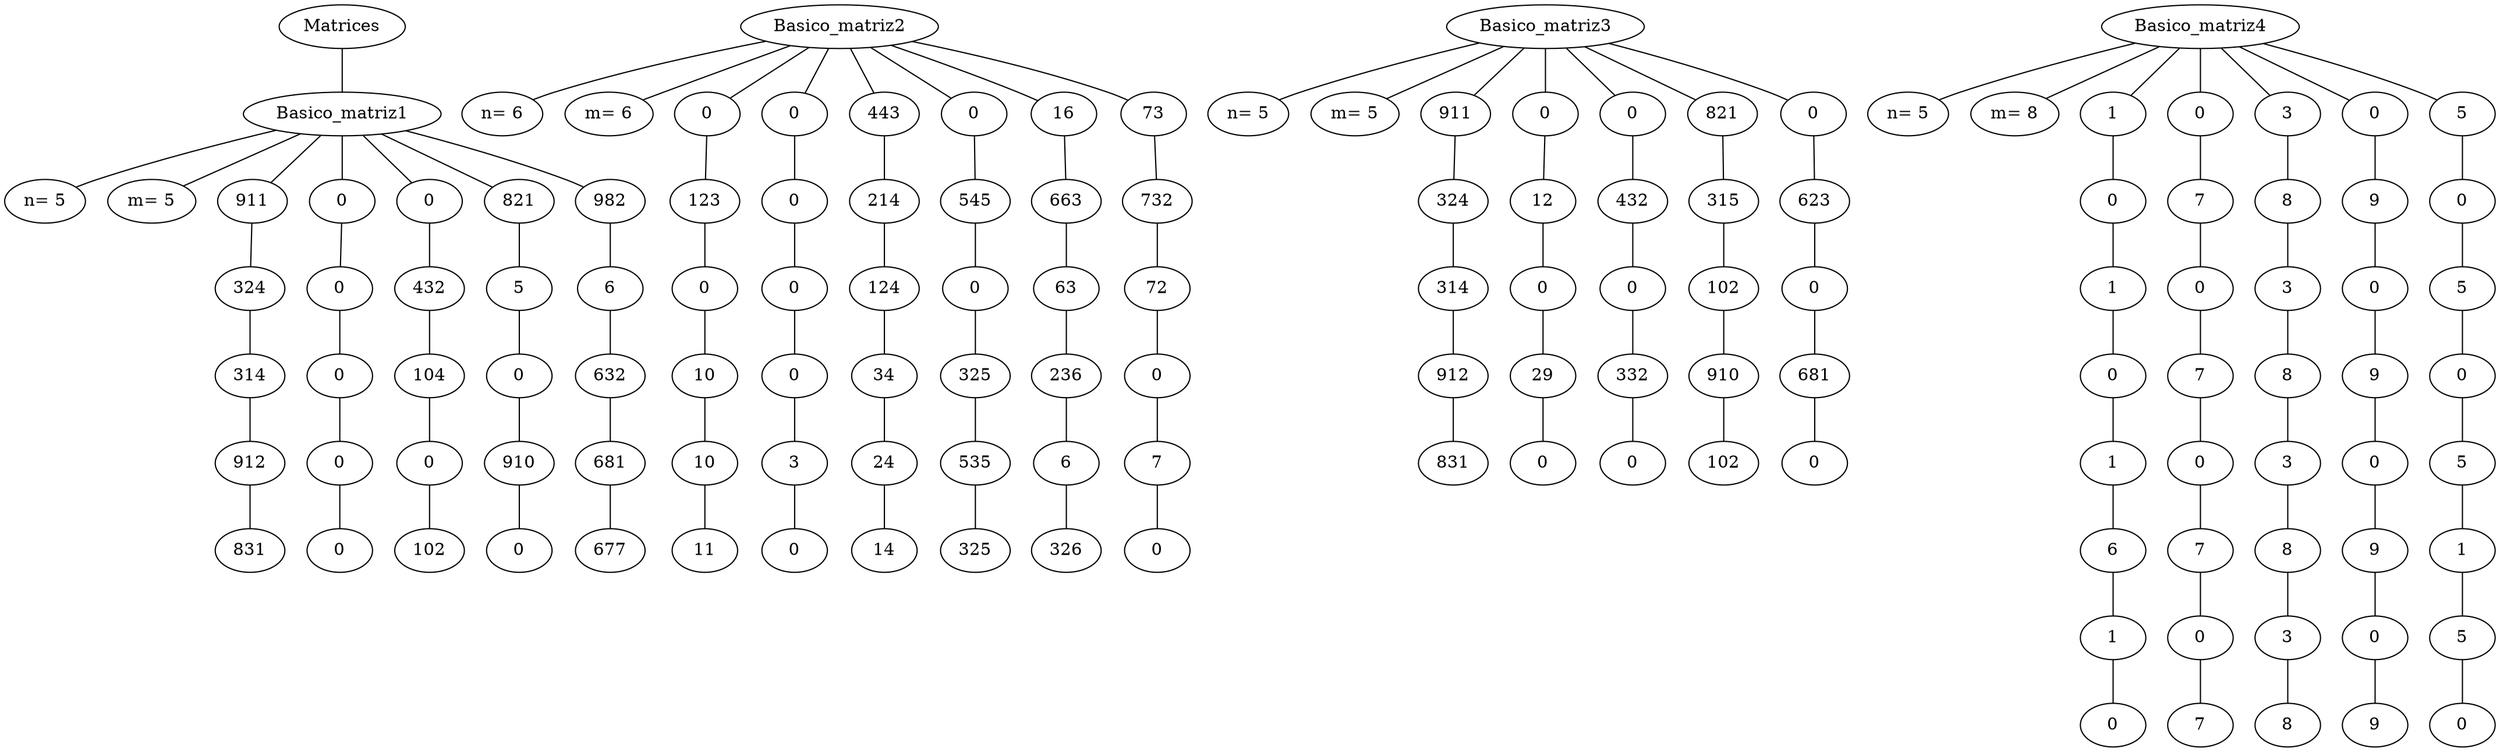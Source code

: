 digraph G {
    rankdir=TB;
    node [shape=ellipse];
    edge [dir=none];
    Matrices -> Basico_matriz1;
     {
        n0 [label="n= 5"];
        m0 [label="m= 5"];
        cell_0_0_0 [label="911"];
        cell_0_0_1 [label="0"];
        cell_0_0_2 [label="0"];
        cell_0_0_3 [label="821"];
        cell_0_0_4 [label="982"];
        cell_0_1_0 [label="324"];
        cell_0_1_1 [label="0"];
        cell_0_1_2 [label="432"];
        cell_0_1_3 [label="5"];
        cell_0_1_4 [label="6"];
        cell_0_2_0 [label="314"];
        cell_0_2_1 [label="0"];
        cell_0_2_2 [label="104"];
        cell_0_2_3 [label="0"];
        cell_0_2_4 [label="632"];
        cell_0_3_0 [label="912"];
        cell_0_3_1 [label="0"];
        cell_0_3_2 [label="0"];
        cell_0_3_3 [label="910"];
        cell_0_3_4 [label="681"];
        cell_0_4_0 [label="831"];
        cell_0_4_1 [label="0"];
        cell_0_4_2 [label="102"];
        cell_0_4_3 [label="0"];
        cell_0_4_4 [label="677"];
        cell_0_0_0 -> cell_0_1_0 [constraint=true];
        cell_0_1_0 -> cell_0_2_0 [constraint=true];
        cell_0_2_0 -> cell_0_3_0 [constraint=true];
        cell_0_3_0 -> cell_0_4_0 [constraint=true];
        cell_0_0_1 -> cell_0_1_1 [constraint=true];
        cell_0_1_1 -> cell_0_2_1 [constraint=true];
        cell_0_2_1 -> cell_0_3_1 [constraint=true];
        cell_0_3_1 -> cell_0_4_1 [constraint=true];
        cell_0_0_2 -> cell_0_1_2 [constraint=true];
        cell_0_1_2 -> cell_0_2_2 [constraint=true];
        cell_0_2_2 -> cell_0_3_2 [constraint=true];
        cell_0_3_2 -> cell_0_4_2 [constraint=true];
        cell_0_0_3 -> cell_0_1_3 [constraint=true];
        cell_0_1_3 -> cell_0_2_3 [constraint=true];
        cell_0_2_3 -> cell_0_3_3 [constraint=true];
        cell_0_3_3 -> cell_0_4_3 [constraint=true];
        cell_0_0_4 -> cell_0_1_4 [constraint=true];
        cell_0_1_4 -> cell_0_2_4 [constraint=true];
        cell_0_2_4 -> cell_0_3_4 [constraint=true];
        cell_0_3_4 -> cell_0_4_4 [constraint=true];
    Basico_matriz1 -> cell_0_0_0;
    Basico_matriz1 -> cell_0_0_1;
    Basico_matriz1 -> cell_0_0_2;
    Basico_matriz1 -> cell_0_0_3;
    Basico_matriz1 -> cell_0_0_4;
    }
    Basico_matriz1 -> n0;
    Basico_matriz1 -> m0;
     {
        n1 [label="n= 6"];
        m1 [label="m= 6"];
        cell_1_0_0 [label="0"];
        cell_1_0_1 [label="0"];
        cell_1_0_2 [label="443"];
        cell_1_0_3 [label="0"];
        cell_1_0_4 [label="16"];
        cell_1_0_5 [label="73"];
        cell_1_1_0 [label="123"];
        cell_1_1_1 [label="0"];
        cell_1_1_2 [label="214"];
        cell_1_1_3 [label="545"];
        cell_1_1_4 [label="663"];
        cell_1_1_5 [label="732"];
        cell_1_2_0 [label="0"];
        cell_1_2_1 [label="0"];
        cell_1_2_2 [label="124"];
        cell_1_2_3 [label="0"];
        cell_1_2_4 [label="63"];
        cell_1_2_5 [label="72"];
        cell_1_3_0 [label="10"];
        cell_1_3_1 [label="0"];
        cell_1_3_2 [label="34"];
        cell_1_3_3 [label="325"];
        cell_1_3_4 [label="236"];
        cell_1_3_5 [label="0"];
        cell_1_4_0 [label="10"];
        cell_1_4_1 [label="3"];
        cell_1_4_2 [label="24"];
        cell_1_4_3 [label="535"];
        cell_1_4_4 [label="6"];
        cell_1_4_5 [label="7"];
        cell_1_5_0 [label="11"];
        cell_1_5_1 [label="0"];
        cell_1_5_2 [label="14"];
        cell_1_5_3 [label="325"];
        cell_1_5_4 [label="326"];
        cell_1_5_5 [label="0"];
        cell_1_0_0 -> cell_1_1_0 [constraint=true];
        cell_1_1_0 -> cell_1_2_0 [constraint=true];
        cell_1_2_0 -> cell_1_3_0 [constraint=true];
        cell_1_3_0 -> cell_1_4_0 [constraint=true];
        cell_1_4_0 -> cell_1_5_0 [constraint=true];
        cell_1_0_1 -> cell_1_1_1 [constraint=true];
        cell_1_1_1 -> cell_1_2_1 [constraint=true];
        cell_1_2_1 -> cell_1_3_1 [constraint=true];
        cell_1_3_1 -> cell_1_4_1 [constraint=true];
        cell_1_4_1 -> cell_1_5_1 [constraint=true];
        cell_1_0_2 -> cell_1_1_2 [constraint=true];
        cell_1_1_2 -> cell_1_2_2 [constraint=true];
        cell_1_2_2 -> cell_1_3_2 [constraint=true];
        cell_1_3_2 -> cell_1_4_2 [constraint=true];
        cell_1_4_2 -> cell_1_5_2 [constraint=true];
        cell_1_0_3 -> cell_1_1_3 [constraint=true];
        cell_1_1_3 -> cell_1_2_3 [constraint=true];
        cell_1_2_3 -> cell_1_3_3 [constraint=true];
        cell_1_3_3 -> cell_1_4_3 [constraint=true];
        cell_1_4_3 -> cell_1_5_3 [constraint=true];
        cell_1_0_4 -> cell_1_1_4 [constraint=true];
        cell_1_1_4 -> cell_1_2_4 [constraint=true];
        cell_1_2_4 -> cell_1_3_4 [constraint=true];
        cell_1_3_4 -> cell_1_4_4 [constraint=true];
        cell_1_4_4 -> cell_1_5_4 [constraint=true];
        cell_1_0_5 -> cell_1_1_5 [constraint=true];
        cell_1_1_5 -> cell_1_2_5 [constraint=true];
        cell_1_2_5 -> cell_1_3_5 [constraint=true];
        cell_1_3_5 -> cell_1_4_5 [constraint=true];
        cell_1_4_5 -> cell_1_5_5 [constraint=true];
    Basico_matriz2 -> cell_1_0_0;
    Basico_matriz2 -> cell_1_0_1;
    Basico_matriz2 -> cell_1_0_2;
    Basico_matriz2 -> cell_1_0_3;
    Basico_matriz2 -> cell_1_0_4;
    Basico_matriz2 -> cell_1_0_5;
    }
    Basico_matriz2 -> n1;
    Basico_matriz2 -> m1;
     {
        n2 [label="n= 5"];
        m2 [label="m= 5"];
        cell_2_0_0 [label="911"];
        cell_2_0_1 [label="0"];
        cell_2_0_2 [label="0"];
        cell_2_0_3 [label="821"];
        cell_2_0_4 [label="0"];
        cell_2_1_0 [label="324"];
        cell_2_1_1 [label="12"];
        cell_2_1_2 [label="432"];
        cell_2_1_3 [label="315"];
        cell_2_1_4 [label="623"];
        cell_2_2_0 [label="314"];
        cell_2_2_1 [label="0"];
        cell_2_2_2 [label="0"];
        cell_2_2_3 [label="102"];
        cell_2_2_4 [label="0"];
        cell_2_3_0 [label="912"];
        cell_2_3_1 [label="29"];
        cell_2_3_2 [label="332"];
        cell_2_3_3 [label="910"];
        cell_2_3_4 [label="681"];
        cell_2_4_0 [label="831"];
        cell_2_4_1 [label="0"];
        cell_2_4_2 [label="0"];
        cell_2_4_3 [label="102"];
        cell_2_4_4 [label="0"];
        cell_2_0_0 -> cell_2_1_0 [constraint=true];
        cell_2_1_0 -> cell_2_2_0 [constraint=true];
        cell_2_2_0 -> cell_2_3_0 [constraint=true];
        cell_2_3_0 -> cell_2_4_0 [constraint=true];
        cell_2_0_1 -> cell_2_1_1 [constraint=true];
        cell_2_1_1 -> cell_2_2_1 [constraint=true];
        cell_2_2_1 -> cell_2_3_1 [constraint=true];
        cell_2_3_1 -> cell_2_4_1 [constraint=true];
        cell_2_0_2 -> cell_2_1_2 [constraint=true];
        cell_2_1_2 -> cell_2_2_2 [constraint=true];
        cell_2_2_2 -> cell_2_3_2 [constraint=true];
        cell_2_3_2 -> cell_2_4_2 [constraint=true];
        cell_2_0_3 -> cell_2_1_3 [constraint=true];
        cell_2_1_3 -> cell_2_2_3 [constraint=true];
        cell_2_2_3 -> cell_2_3_3 [constraint=true];
        cell_2_3_3 -> cell_2_4_3 [constraint=true];
        cell_2_0_4 -> cell_2_1_4 [constraint=true];
        cell_2_1_4 -> cell_2_2_4 [constraint=true];
        cell_2_2_4 -> cell_2_3_4 [constraint=true];
        cell_2_3_4 -> cell_2_4_4 [constraint=true];
    Basico_matriz3 -> cell_2_0_0;
    Basico_matriz3 -> cell_2_0_1;
    Basico_matriz3 -> cell_2_0_2;
    Basico_matriz3 -> cell_2_0_3;
    Basico_matriz3 -> cell_2_0_4;
    }
    Basico_matriz3 -> n2;
    Basico_matriz3 -> m2;
     {
        n3 [label="n= 5"];
        m3 [label="m= 8"];
        cell_3_0_0 [label="1"];
        cell_3_0_1 [label="0"];
        cell_3_0_2 [label="3"];
        cell_3_0_3 [label="0"];
        cell_3_0_4 [label="5"];
        cell_3_1_0 [label="0"];
        cell_3_1_1 [label="7"];
        cell_3_1_2 [label="8"];
        cell_3_1_3 [label="9"];
        cell_3_1_4 [label="0"];
        cell_3_2_0 [label="1"];
        cell_3_2_1 [label="0"];
        cell_3_2_2 [label="3"];
        cell_3_2_3 [label="0"];
        cell_3_2_4 [label="5"];
        cell_3_3_0 [label="0"];
        cell_3_3_1 [label="7"];
        cell_3_3_2 [label="8"];
        cell_3_3_3 [label="9"];
        cell_3_3_4 [label="0"];
        cell_3_4_0 [label="1"];
        cell_3_4_1 [label="0"];
        cell_3_4_2 [label="3"];
        cell_3_4_3 [label="0"];
        cell_3_4_4 [label="5"];
        cell_3_5_0 [label="6"];
        cell_3_5_1 [label="7"];
        cell_3_5_2 [label="8"];
        cell_3_5_3 [label="9"];
        cell_3_5_4 [label="1"];
        cell_3_6_0 [label="1"];
        cell_3_6_1 [label="0"];
        cell_3_6_2 [label="3"];
        cell_3_6_3 [label="0"];
        cell_3_6_4 [label="5"];
        cell_3_7_0 [label="0"];
        cell_3_7_1 [label="7"];
        cell_3_7_2 [label="8"];
        cell_3_7_3 [label="9"];
        cell_3_7_4 [label="0"];
        cell_3_0_0 -> cell_3_1_0 [constraint=true];
        cell_3_1_0 -> cell_3_2_0 [constraint=true];
        cell_3_2_0 -> cell_3_3_0 [constraint=true];
        cell_3_3_0 -> cell_3_4_0 [constraint=true];
        cell_3_4_0 -> cell_3_5_0 [constraint=true];
        cell_3_5_0 -> cell_3_6_0 [constraint=true];
        cell_3_6_0 -> cell_3_7_0 [constraint=true];
        cell_3_0_1 -> cell_3_1_1 [constraint=true];
        cell_3_1_1 -> cell_3_2_1 [constraint=true];
        cell_3_2_1 -> cell_3_3_1 [constraint=true];
        cell_3_3_1 -> cell_3_4_1 [constraint=true];
        cell_3_4_1 -> cell_3_5_1 [constraint=true];
        cell_3_5_1 -> cell_3_6_1 [constraint=true];
        cell_3_6_1 -> cell_3_7_1 [constraint=true];
        cell_3_0_2 -> cell_3_1_2 [constraint=true];
        cell_3_1_2 -> cell_3_2_2 [constraint=true];
        cell_3_2_2 -> cell_3_3_2 [constraint=true];
        cell_3_3_2 -> cell_3_4_2 [constraint=true];
        cell_3_4_2 -> cell_3_5_2 [constraint=true];
        cell_3_5_2 -> cell_3_6_2 [constraint=true];
        cell_3_6_2 -> cell_3_7_2 [constraint=true];
        cell_3_0_3 -> cell_3_1_3 [constraint=true];
        cell_3_1_3 -> cell_3_2_3 [constraint=true];
        cell_3_2_3 -> cell_3_3_3 [constraint=true];
        cell_3_3_3 -> cell_3_4_3 [constraint=true];
        cell_3_4_3 -> cell_3_5_3 [constraint=true];
        cell_3_5_3 -> cell_3_6_3 [constraint=true];
        cell_3_6_3 -> cell_3_7_3 [constraint=true];
        cell_3_0_4 -> cell_3_1_4 [constraint=true];
        cell_3_1_4 -> cell_3_2_4 [constraint=true];
        cell_3_2_4 -> cell_3_3_4 [constraint=true];
        cell_3_3_4 -> cell_3_4_4 [constraint=true];
        cell_3_4_4 -> cell_3_5_4 [constraint=true];
        cell_3_5_4 -> cell_3_6_4 [constraint=true];
        cell_3_6_4 -> cell_3_7_4 [constraint=true];
    Basico_matriz4 -> cell_3_0_0;
    Basico_matriz4 -> cell_3_0_1;
    Basico_matriz4 -> cell_3_0_2;
    Basico_matriz4 -> cell_3_0_3;
    Basico_matriz4 -> cell_3_0_4;
    }
    Basico_matriz4 -> n3;
    Basico_matriz4 -> m3;
}